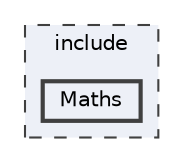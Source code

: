 digraph "include/Maths"
{
 // LATEX_PDF_SIZE
  bgcolor="transparent";
  edge [fontname=Helvetica,fontsize=10,labelfontname=Helvetica,labelfontsize=10];
  node [fontname=Helvetica,fontsize=10,shape=box,height=0.2,width=0.4];
  compound=true
  subgraph clusterdir_d44c64559bbebec7f509842c48db8b23 {
    graph [ bgcolor="#edf0f7", pencolor="grey25", label="include", fontname=Helvetica,fontsize=10 style="filled,dashed", URL="dir_d44c64559bbebec7f509842c48db8b23.html",tooltip=""]
  dir_a617d71729b1b0003053ae1300318059 [label="Maths", fillcolor="#edf0f7", color="grey25", style="filled,bold", URL="dir_a617d71729b1b0003053ae1300318059.html",tooltip=""];
  }
}
